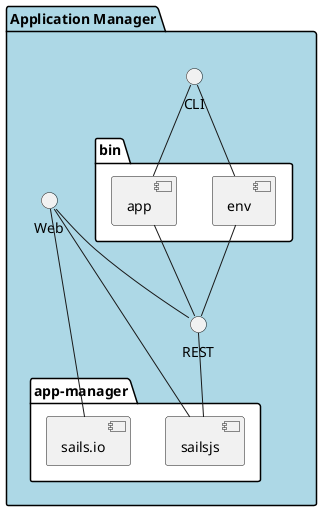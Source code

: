 @startuml
package "Application Manager" #lightblue {
    interface CLI
    interface Web
    interface REST
    folder "app-manager" #ffffff {
        component sailsjs
        component sails.io
    }
    folder bin #ffffff {
      component app
      component env
    }
}
CLI -- app
CLI -- env
app -- REST
env -- REST
Web -- sailsjs
Web -- REST
REST -- sailsjs

Web -- sails.io
@enduml
